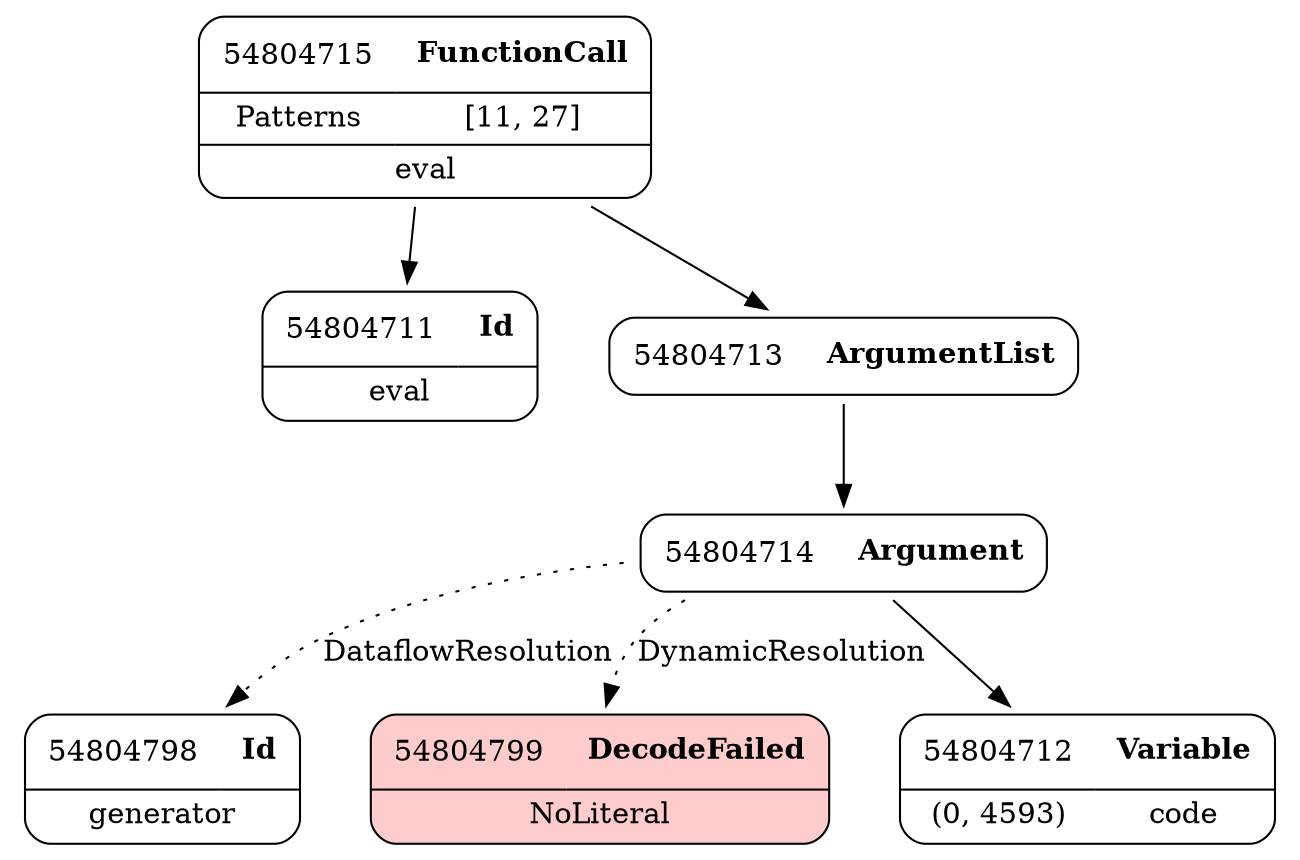 digraph ast {
node [shape=none];
54804711 [label=<<TABLE border='1' cellspacing='0' cellpadding='10' style='rounded' ><TR><TD border='0'>54804711</TD><TD border='0'><B>Id</B></TD></TR><HR/><TR><TD border='0' cellpadding='5' colspan='2'>eval</TD></TR></TABLE>>];
54804798 [label=<<TABLE border='1' cellspacing='0' cellpadding='10' style='rounded' ><TR><TD border='0'>54804798</TD><TD border='0'><B>Id</B></TD></TR><HR/><TR><TD border='0' cellpadding='5' colspan='2'>generator</TD></TR></TABLE>>];
54804799 [label=<<TABLE border='1' cellspacing='0' cellpadding='10' style='rounded' bgcolor='#FFCCCC' ><TR><TD border='0'>54804799</TD><TD border='0'><B>DecodeFailed</B></TD></TR><HR/><TR><TD border='0' cellpadding='5' colspan='2'>NoLiteral</TD></TR></TABLE>>];
54804712 [label=<<TABLE border='1' cellspacing='0' cellpadding='10' style='rounded' ><TR><TD border='0'>54804712</TD><TD border='0'><B>Variable</B></TD></TR><HR/><TR><TD border='0' cellpadding='5'>(0, 4593)</TD><TD border='0' cellpadding='5'>code</TD></TR></TABLE>>];
54804713 [label=<<TABLE border='1' cellspacing='0' cellpadding='10' style='rounded' ><TR><TD border='0'>54804713</TD><TD border='0'><B>ArgumentList</B></TD></TR></TABLE>>];
54804713 -> 54804714 [weight=2];
54804714 [label=<<TABLE border='1' cellspacing='0' cellpadding='10' style='rounded' ><TR><TD border='0'>54804714</TD><TD border='0'><B>Argument</B></TD></TR></TABLE>>];
54804714 -> 54804712 [weight=2];
54804714 -> 54804799 [style=dotted,label=DynamicResolution];
54804714 -> 54804798 [style=dotted,label=DataflowResolution];
54804715 [label=<<TABLE border='1' cellspacing='0' cellpadding='10' style='rounded' ><TR><TD border='0'>54804715</TD><TD border='0'><B>FunctionCall</B></TD></TR><HR/><TR><TD border='0' cellpadding='5'>Patterns</TD><TD border='0' cellpadding='5'>[11, 27]</TD></TR><HR/><TR><TD border='0' cellpadding='5' colspan='2'>eval</TD></TR></TABLE>>];
54804715 -> 54804711 [weight=2];
54804715 -> 54804713 [weight=2];
}

